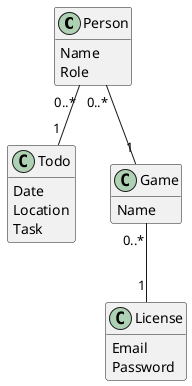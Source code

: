 @startuml
'https://plantuml.com/class-diagram

'Entities
class Person {
Name
Role
}

class Todo {
Date
Location
Task
}

class Game {
Name
}

class License {
Email
Password
}

'Relations
Person "0..*" -- "1" Todo
Person "0..*" -- "1" Game
Game "0..*" -- "1" License

hide methods
@enduml